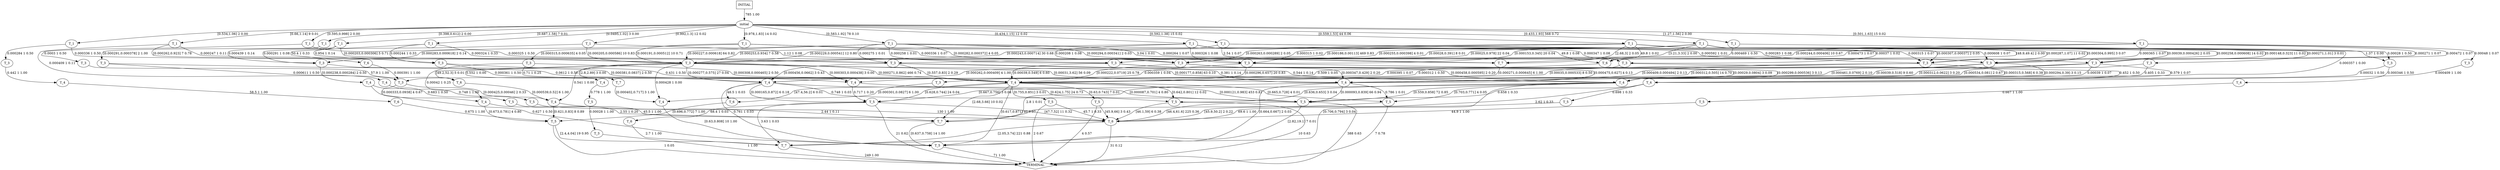 digraph G {
  0 [label="T_1"];
  1 [label="T_1"];
  2 [label="T_1"];
  3 [label="T_1"];
  4 [label="T_1"];
  5 [label="T_1"];
  6 [label="T_1"];
  7 [label="T_1"];
  8 [label="T_1"];
  9 [label="T_1"];
  10 [label="T_1"];
  11 [label="T_1"];
  12 [label="T_1"];
  13 [label="T_1"];
  14 [label="T_1"];
  15 [label="T_3"];
  16 [label="T_3"];
  17 [label="T_3"];
  18 [label="T_3"];
  19 [label="T_3"];
  20 [label="T_3"];
  21 [label="T_3"];
  22 [label="T_3"];
  23 [label="T_3"];
  24 [label="T_3"];
  25 [label="T_3"];
  26 [label="T_3"];
  27 [label="T_3"];
  28 [label="T_3"];
  29 [label="T_3"];
  30 [label="T_3"];
  31 [label="T_3"];
  32 [label="T_3"];
  33 [label="T_3"];
  34 [label="T_3"];
  35 [label="T_3"];
  36 [label="T_4"];
  37 [label="T_4"];
  38 [label="T_4"];
  39 [label="T_4"];
  40 [label="T_4"];
  41 [label="T_4"];
  42 [label="T_4"];
  43 [label="T_4"];
  44 [label="T_4"];
  45 [label="T_4"];
  46 [label="T_4"];
  47 [label="T_4"];
  48 [label="T_4"];
  49 [label="T_4"];
  50 [label="T_5"];
  51 [label="T_5"];
  52 [label="T_5"];
  53 [label="T_5"];
  54 [label="T_5"];
  55 [label="T_5"];
  56 [label="T_5"];
  57 [label="T_5"];
  58 [label="T_5"];
  59 [label="T_5"];
  60 [label="T_5"];
  61 [label="T_5"];
  62 [label="T_5"];
  63 [label="T_6"];
  64 [label="T_6"];
  65 [label="T_6"];
  66 [label="T_6"];
  67 [label="T_6"];
  68 [label="T_6"];
  69 [label="T_6"];
  70 [label="T_7"];
  71 [label="T_7"];
  72 [label="T_7"];
  73 [label="T_7"];
  74 [label="initial"];
  75 [label="TERMINAL",shape=diamond];
  76 [label="INITIAL",shape=box];
0->24 [label="[0.000291,0.000378] 2 1.00"];
1->22 [label="0.00028 1 0.50"];
1->35 [label="0.000469 1 0.50"];
2->16 [label="0.000284 1 0.50"];
2->35 [label="0.000336 1 0.50"];
3->18 [label="0.0003 1 0.50"];
3->31 [label="0.000325 1 0.50"];
4->26 [label="0.000291 1 0.08"];
4->30 [label="1.12 1 0.08"];
4->35 [label="[0.000205,0.000586] 10 0.83"];
5->33 [label="0.000247 1 0.11"];
5->25 [label="0.000409 1 0.11"];
5->35 [label="[0.000262,0.923] 7 0.78"];
6->26 [label="0.000439 1 0.14"];
6->23 [label="0.954 1 0.14"];
6->35 [label="[0.000203,0.000306] 5 0.71"];
7->23 [label="0.000244 1 0.33"];
7->33 [label="0.000324 1 0.33"];
7->63 [label="50.4 1 0.33"];
8->29 [label="0.000315 1 0.07"];
8->32 [label="0.000608 1 0.07"];
8->35 [label="[0.000229,0.000541] 12 0.80"];
8->70 [label="2.54 1 0.07"];
9->34 [label="0.000264 1 0.07"];
9->31 [label="0.000336 1 0.07"];
9->26 [label="[0.000283,0.000618] 2 0.14"];
9->35 [label="[0.000191,0.000512] 10 0.71"];
10->32 [label="0.000271 1 0.07"];
10->29 [label="0.000365 1 0.07"];
10->34 [label="0.000472 1 0.07"];
10->31 [label="0.000473 1 0.07"];
10->15 [label="0.00048 1 0.07"];
10->35 [label="[0.000244,0.000406] 10 0.67"];
11->31 [label="0.000208 1 0.08"];
11->29 [label="0.000283 1 0.08"];
11->27 [label="0.000326 1 0.08"];
11->21 [label="0.000347 1 0.08"];
11->35 [label="[0.000253,0.934] 7 0.58"];
11->64 [label="49.8 1 0.08"];
12->30 [label="0.000258 1 0.01"];
12->33 [label="0.000275 1 0.01"];
12->32 [label="0.000592 1 0.01"];
12->27 [label="[0.000294,0.000341] 2 0.03"];
12->31 [label="[0.000282,0.000372] 4 0.05"];
12->28 [label="[0.000315,0.000635] 4 0.05"];
12->35 [label="[0.000227,0.000618] 64 0.82"];
12->70 [label="3.04 1 0.01"];
13->27 [label="0.000315 1 0.02"];
13->21 [label="0.00037 1 0.02"];
13->31 [label="[0.000263,0.000289] 2 0.05"];
13->29 [label="[0.000307,0.00037] 2 0.05"];
13->34 [label="[0.00039,0.000426] 2 0.05"];
13->32 [label="[0.000304,0.995] 3 0.07"];
13->35 [label="[0.000243,0.000714] 30 0.68"];
13->64 [label="49.8 1 0.02"];
13->70 [label="[2.68,3] 2 0.05"];
14->22 [label="1.37 1 0.00"];
14->20 [label="[0.000271,1.01] 3 0.01"];
14->33 [label="[0.000255,0.000398] 4 0.01"];
14->30 [label="[0.00028,0.391] 8 0.01"];
14->34 [label="[0.000148,0.323] 11 0.02"];
14->29 [label="[0.000287,1.07] 11 0.02"];
14->32 [label="[0.000258,0.000608] 14 0.02"];
14->27 [label="[0.000153,0.345] 20 0.04"];
14->31 [label="[0.00025,0.978] 22 0.04"];
14->35 [label="[0.000186,0.00113] 469 0.83"];
14->48 [label="0.000357 1 0.00"];
14->64 [label="[48.9,49.4] 2 0.00"];
14->70 [label="[3.21,3.33] 2 0.00"];
15->45 [label="0.000409 1 1.00"];
16->40 [label="0.442 1 1.00"];
17->39 [label="[0.000301,0.0827] 6 1.00"];
18->65 [label="57.9 1 1.00"];
19->75 [label=" 1 1.00"];
20->48 [label="0.405 1 0.33"];
20->49 [label="[0.000534,0.081] 2 0.67"];
21->49 [label="0.000312 1 0.50"];
21->45 [label="0.452 1 0.50"];
22->48 [label="0.00032 1 0.50"];
22->36 [label="0.000346 1 0.50"];
23->47 [label="0.000361 1 0.50"];
23->49 [label="0.431 1 0.50"];
24->37 [label="0.000611 1 0.50"];
24->49 [label="0.0612 1 0.50"];
25->44 [label="[0.000425,0.00046] 2 0.33"];
25->43 [label="[0.000333,0.0938] 4 0.67"];
26->42 [label="[0.000238,0.000284] 2 0.50"];
26->49 [label="[0.000381,0.0837] 2 0.50"];
27->47 [label="0.000359 1 0.04"];
27->48 [label="[0.000299,0.000536] 3 0.13"];
27->49 [label="[0.000296,0.657] 20 0.83"];
28->43 [label="0.00042 1 0.25"];
28->41 [label="0.71 1 0.25"];
28->49 [label="[0.000308,0.000465] 2 0.50"];
29->46 [label="[0.000409,0.000494] 2 0.13"];
29->48 [label="[0.000315,0.568] 6 0.38"];
29->49 [label="[0.00035,0.000533] 8 0.50"];
30->46 [label="[0.000347,0.429] 2 0.20"];
30->48 [label="[0.000458,0.000595] 2 0.20"];
30->49 [label="[0.00039,0.549] 6 0.60"];
31->48 [label="[0.00029,0.0804] 3 0.09"];
31->46 [label="[0.000475,0.627] 4 0.13"];
31->49 [label="[0.000222,0.0719] 25 0.78"];
32->41 [label="0.509 1 0.05"];
32->46 [label="[0.000461,0.0769] 2 0.10"];
32->48 [label="[0.000294,0.39] 3 0.15"];
32->49 [label="[0.000312,0.505] 14 0.70"];
33->46 [label="0.381 1 0.14"];
33->48 [label="0.544 1 0.14"];
33->49 [label="[0.557,0.83] 2 0.29"];
33->47 [label="[0.000456,0.0662] 3 0.43"];
34->48 [label="0.00039 1 0.07"];
34->47 [label="0.000395 1 0.07"];
34->45 [label="0.579 1 0.07"];
34->46 [label="[0.000312,0.0622] 3 0.20"];
34->49 [label="[0.00039,0.518] 9 0.60"];
35->39 [label="0.000428 1 0.00"];
35->44 [label="0.541 1 0.00"];
35->38 [label="0.552 1 0.00"];
35->41 [label="[0.000303,0.000438] 3 0.00"];
35->47 [label="[0.000277,0.575] 27 0.04"];
35->46 [label="[0.00031,3.62] 56 0.09"];
35->48 [label="[0.000177,0.858] 63 0.10"];
35->49 [label="[0.000271,0.862] 466 0.74"];
35->65 [label="[49.2,52.3] 5 0.01"];
35->71 [label="[2.8,2.89] 3 0.00"];
36->51 [label="0.667 1 1.00"];
37->54 [label="0.748 1 1.00"];
38->50 [label="0.778 1 1.00"];
39->55 [label="[0.63,0.808] 10 1.00"];
40->66 [label="58.5 1 1.00"];
41->62 [label="0.717 1 0.20"];
41->61 [label="[0.000087,0.701] 4 0.80"];
42->55 [label="0.627 1 0.50"];
42->52 [label="0.683 1 0.50"];
43->60 [label="[0.673,0.781] 4 0.80"];
43->72 [label="2.55 1 0.20"];
44->60 [label="[0.621,0.83] 8 0.89"];
44->72 [label="2.44 1 0.11"];
45->61 [label="0.658 1 0.33"];
45->53 [label="0.698 1 0.33"];
45->72 [label="2.62 1 0.33"];
46->57 [label="0.786 1 0.01"];
46->55 [label="[0.664,0.667] 2 0.03"];
46->61 [label="[0.000093,0.839] 66 0.94"];
46->72 [label="2.8 1 0.01"];
47->59 [label="0.748 1 0.03"];
47->55 [label="0.761 1 0.03"];
47->62 [label="[0.000165,0.872] 6 0.18"];
47->61 [label="[0.624,1.75] 24 0.73"];
47->67 [label="48.5 1 0.03"];
48->59 [label="[0.636,0.653] 3 0.04"];
48->62 [label="[0.667,0.756] 3 0.04"];
48->55 [label="[0.706,0.794] 3 0.04"];
48->57 [label="[0.703,0.771] 4 0.05"];
48->61 [label="[0.559,0.858] 72 0.85"];
49->56 [label="[0.755,0.851] 3 0.01"];
49->57 [label="[0.665,0.728] 4 0.01"];
49->58 [label="[0.63,0.743] 7 0.01"];
49->59 [label="[0.642,0.801] 12 0.02"];
49->62 [label="[0.628,0.744] 24 0.04"];
49->55 [label="[0.617,0.871] 40 0.07"];
49->61 [label="[0.000121,0.983] 453 0.81"];
49->67 [label="[47.4,56.2] 6 0.01"];
49->72 [label="[2.68,3.66] 10 0.02"];
50->19 [label="0.00028 1 1.00"];
51->69 [label="44.9 1 1.00"];
52->69 [label="45.5 1 1.00"];
53->69 [label="69.6 1 1.00"];
54->69 [label="130 1 1.00"];
55->75 [label=" 71 1.00"];
56->69 [label="45.7 1 0.33"];
56->75 [label=" 2 0.67"];
57->69 [label="[45.9,50.2] 2 0.22"];
57->75 [label=" 7 0.78"];
58->69 [label="[45.9,66] 3 0.43"];
58->75 [label=" 4 0.57"];
59->69 [label="[46.1,59] 6 0.38"];
59->75 [label=" 10 0.63"];
60->73 [label="[2.4,4.04] 19 0.95"];
60->75 [label=" 1 0.05"];
61->69 [label="[46.4,61.6] 225 0.36"];
61->73 [label="[2.82,19.1] 7 0.01"];
61->75 [label=" 388 0.63"];
62->68 [label="68.4 1 0.03"];
62->69 [label="[47.7,52] 11 0.32"];
62->73 [label="3.63 1 0.03"];
62->75 [label=" 21 0.62"];
63->25 [label="0.000391 1 1.00"];
64->25 [label="[0.000262,0.000409] 4 1.00"];
65->44 [label="[0.000539,0.52] 6 1.00"];
66->60 [label="0.675 1 1.00"];
67->60 [label="[0.696,0.772] 7 1.00"];
68->73 [label="2.7 1 1.00"];
69->73 [label="[2.05,3.74] 221 0.88"];
69->75 [label=" 31 0.12"];
70->17 [label="[0.000271,0.000645] 6 1.00"];
71->39 [label="[0.000402,0.717] 3 1.00"];
72->55 [label="[0.637,0.758] 14 1.00"];
73->75 [label=" 249 1.00"];
74->0 [label="[0.398,0.612] 2 0.00"];
74->2 [label="[0.534,1.06] 2 0.00"];
74->3 [label="[0.595,0.998] 2 0.00"];
74->1 [label="[1.27,1.56] 2 0.00"];
74->7 [label="[0.0495,1.02] 3 0.00"];
74->6 [label="[0.687,1.58] 7 0.01"];
74->5 [label="[0.66,1.14] 9 0.01"];
74->11 [label="[0.434,1.15] 12 0.02"];
74->4 [label="[0.992,1.3] 12 0.02"];
74->9 [label="[0.978,1.83] 14 0.02"];
74->10 [label="[0.501,1.63] 15 0.02"];
74->8 [label="[0.592,1.38] 15 0.02"];
74->13 [label="[0.559,1.53] 44 0.06"];
74->12 [label="[0.583,1.92] 78 0.10"];
74->14 [label="[0.433,1.93] 568 0.72"];
76->74 [label=" 785 1.00"];
}
